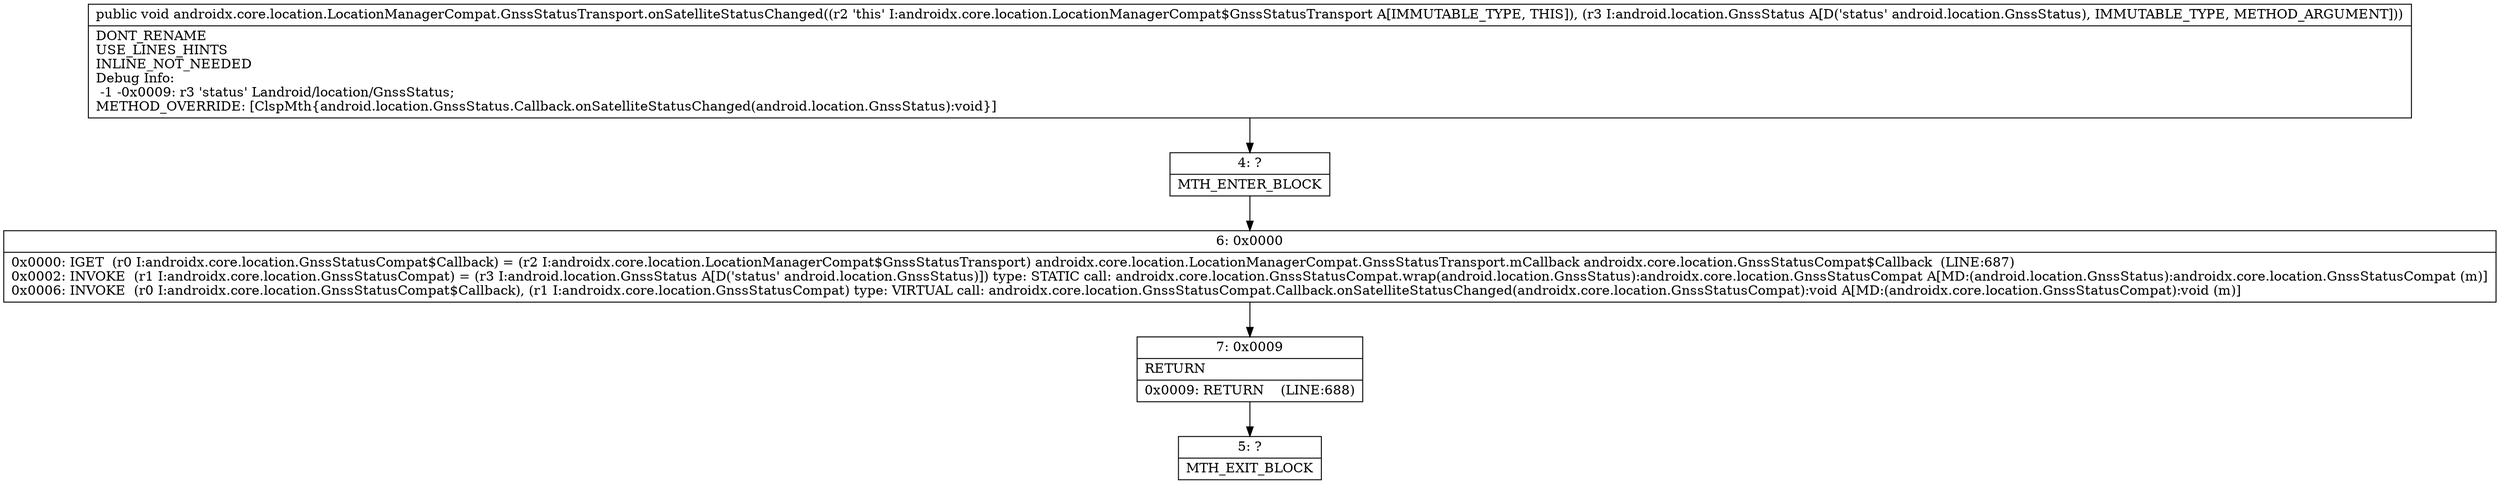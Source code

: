 digraph "CFG forandroidx.core.location.LocationManagerCompat.GnssStatusTransport.onSatelliteStatusChanged(Landroid\/location\/GnssStatus;)V" {
Node_4 [shape=record,label="{4\:\ ?|MTH_ENTER_BLOCK\l}"];
Node_6 [shape=record,label="{6\:\ 0x0000|0x0000: IGET  (r0 I:androidx.core.location.GnssStatusCompat$Callback) = (r2 I:androidx.core.location.LocationManagerCompat$GnssStatusTransport) androidx.core.location.LocationManagerCompat.GnssStatusTransport.mCallback androidx.core.location.GnssStatusCompat$Callback  (LINE:687)\l0x0002: INVOKE  (r1 I:androidx.core.location.GnssStatusCompat) = (r3 I:android.location.GnssStatus A[D('status' android.location.GnssStatus)]) type: STATIC call: androidx.core.location.GnssStatusCompat.wrap(android.location.GnssStatus):androidx.core.location.GnssStatusCompat A[MD:(android.location.GnssStatus):androidx.core.location.GnssStatusCompat (m)]\l0x0006: INVOKE  (r0 I:androidx.core.location.GnssStatusCompat$Callback), (r1 I:androidx.core.location.GnssStatusCompat) type: VIRTUAL call: androidx.core.location.GnssStatusCompat.Callback.onSatelliteStatusChanged(androidx.core.location.GnssStatusCompat):void A[MD:(androidx.core.location.GnssStatusCompat):void (m)]\l}"];
Node_7 [shape=record,label="{7\:\ 0x0009|RETURN\l|0x0009: RETURN    (LINE:688)\l}"];
Node_5 [shape=record,label="{5\:\ ?|MTH_EXIT_BLOCK\l}"];
MethodNode[shape=record,label="{public void androidx.core.location.LocationManagerCompat.GnssStatusTransport.onSatelliteStatusChanged((r2 'this' I:androidx.core.location.LocationManagerCompat$GnssStatusTransport A[IMMUTABLE_TYPE, THIS]), (r3 I:android.location.GnssStatus A[D('status' android.location.GnssStatus), IMMUTABLE_TYPE, METHOD_ARGUMENT]))  | DONT_RENAME\lUSE_LINES_HINTS\lINLINE_NOT_NEEDED\lDebug Info:\l  \-1 \-0x0009: r3 'status' Landroid\/location\/GnssStatus;\lMETHOD_OVERRIDE: [ClspMth\{android.location.GnssStatus.Callback.onSatelliteStatusChanged(android.location.GnssStatus):void\}]\l}"];
MethodNode -> Node_4;Node_4 -> Node_6;
Node_6 -> Node_7;
Node_7 -> Node_5;
}

